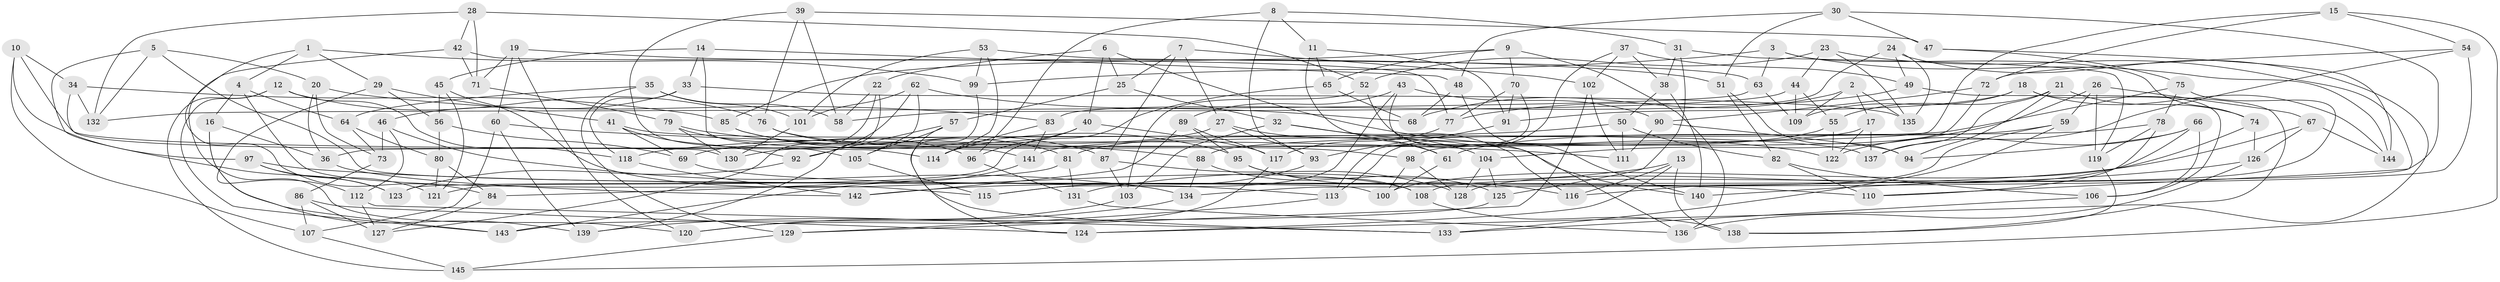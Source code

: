// Generated by graph-tools (version 1.1) at 2025/50/03/09/25 03:50:56]
// undirected, 145 vertices, 290 edges
graph export_dot {
graph [start="1"]
  node [color=gray90,style=filled];
  1;
  2;
  3;
  4;
  5;
  6;
  7;
  8;
  9;
  10;
  11;
  12;
  13;
  14;
  15;
  16;
  17;
  18;
  19;
  20;
  21;
  22;
  23;
  24;
  25;
  26;
  27;
  28;
  29;
  30;
  31;
  32;
  33;
  34;
  35;
  36;
  37;
  38;
  39;
  40;
  41;
  42;
  43;
  44;
  45;
  46;
  47;
  48;
  49;
  50;
  51;
  52;
  53;
  54;
  55;
  56;
  57;
  58;
  59;
  60;
  61;
  62;
  63;
  64;
  65;
  66;
  67;
  68;
  69;
  70;
  71;
  72;
  73;
  74;
  75;
  76;
  77;
  78;
  79;
  80;
  81;
  82;
  83;
  84;
  85;
  86;
  87;
  88;
  89;
  90;
  91;
  92;
  93;
  94;
  95;
  96;
  97;
  98;
  99;
  100;
  101;
  102;
  103;
  104;
  105;
  106;
  107;
  108;
  109;
  110;
  111;
  112;
  113;
  114;
  115;
  116;
  117;
  118;
  119;
  120;
  121;
  122;
  123;
  124;
  125;
  126;
  127;
  128;
  129;
  130;
  131;
  132;
  133;
  134;
  135;
  136;
  137;
  138;
  139;
  140;
  141;
  142;
  143;
  144;
  145;
  1 -- 4;
  1 -- 29;
  1 -- 84;
  1 -- 99;
  2 -- 68;
  2 -- 17;
  2 -- 135;
  2 -- 109;
  3 -- 144;
  3 -- 99;
  3 -- 63;
  3 -- 74;
  4 -- 16;
  4 -- 64;
  4 -- 115;
  5 -- 20;
  5 -- 100;
  5 -- 132;
  5 -- 123;
  6 -- 122;
  6 -- 22;
  6 -- 40;
  6 -- 25;
  7 -- 102;
  7 -- 27;
  7 -- 87;
  7 -- 25;
  8 -- 93;
  8 -- 96;
  8 -- 11;
  8 -- 31;
  9 -- 65;
  9 -- 136;
  9 -- 85;
  9 -- 70;
  10 -- 107;
  10 -- 114;
  10 -- 34;
  10 -- 97;
  11 -- 61;
  11 -- 65;
  11 -- 91;
  12 -- 145;
  12 -- 118;
  12 -- 76;
  12 -- 143;
  13 -- 124;
  13 -- 138;
  13 -- 131;
  13 -- 116;
  14 -- 33;
  14 -- 48;
  14 -- 141;
  14 -- 45;
  15 -- 54;
  15 -- 36;
  15 -- 145;
  15 -- 72;
  16 -- 139;
  16 -- 143;
  16 -- 36;
  17 -- 130;
  17 -- 122;
  17 -- 137;
  18 -- 144;
  18 -- 106;
  18 -- 109;
  18 -- 91;
  19 -- 71;
  19 -- 120;
  19 -- 51;
  19 -- 60;
  20 -- 83;
  20 -- 73;
  20 -- 36;
  21 -- 74;
  21 -- 94;
  21 -- 55;
  21 -- 137;
  22 -- 127;
  22 -- 58;
  22 -- 139;
  23 -- 52;
  23 -- 44;
  23 -- 110;
  23 -- 135;
  24 -- 135;
  24 -- 83;
  24 -- 124;
  24 -- 49;
  25 -- 32;
  25 -- 57;
  26 -- 67;
  26 -- 119;
  26 -- 59;
  26 -- 104;
  27 -- 69;
  27 -- 61;
  27 -- 93;
  28 -- 71;
  28 -- 132;
  28 -- 52;
  28 -- 42;
  29 -- 112;
  29 -- 41;
  29 -- 56;
  30 -- 123;
  30 -- 48;
  30 -- 51;
  30 -- 47;
  31 -- 119;
  31 -- 125;
  31 -- 38;
  32 -- 116;
  32 -- 104;
  32 -- 103;
  33 -- 46;
  33 -- 135;
  33 -- 118;
  34 -- 130;
  34 -- 132;
  34 -- 85;
  35 -- 58;
  35 -- 101;
  35 -- 64;
  35 -- 129;
  36 -- 142;
  37 -- 49;
  37 -- 102;
  37 -- 113;
  37 -- 38;
  38 -- 140;
  38 -- 50;
  39 -- 47;
  39 -- 58;
  39 -- 105;
  39 -- 76;
  40 -- 117;
  40 -- 114;
  40 -- 96;
  41 -- 137;
  41 -- 69;
  41 -- 92;
  42 -- 77;
  42 -- 120;
  42 -- 71;
  43 -- 89;
  43 -- 136;
  43 -- 90;
  43 -- 115;
  44 -- 109;
  44 -- 55;
  44 -- 58;
  45 -- 121;
  45 -- 56;
  45 -- 108;
  46 -- 73;
  46 -- 112;
  46 -- 134;
  47 -- 75;
  47 -- 144;
  48 -- 68;
  48 -- 140;
  49 -- 138;
  49 -- 77;
  50 -- 118;
  50 -- 82;
  50 -- 111;
  51 -- 94;
  51 -- 82;
  52 -- 103;
  52 -- 140;
  53 -- 63;
  53 -- 101;
  53 -- 114;
  53 -- 99;
  54 -- 72;
  54 -- 137;
  54 -- 134;
  55 -- 81;
  55 -- 122;
  56 -- 69;
  56 -- 80;
  57 -- 92;
  57 -- 105;
  57 -- 133;
  59 -- 61;
  59 -- 116;
  59 -- 133;
  60 -- 111;
  60 -- 107;
  60 -- 139;
  61 -- 100;
  62 -- 101;
  62 -- 68;
  62 -- 92;
  62 -- 105;
  63 -- 109;
  63 -- 132;
  64 -- 73;
  64 -- 80;
  65 -- 121;
  65 -- 68;
  66 -- 128;
  66 -- 94;
  66 -- 106;
  66 -- 122;
  67 -- 144;
  67 -- 126;
  67 -- 142;
  69 -- 113;
  70 -- 113;
  70 -- 91;
  70 -- 77;
  71 -- 79;
  72 -- 90;
  72 -- 98;
  73 -- 86;
  74 -- 126;
  74 -- 100;
  75 -- 78;
  75 -- 108;
  75 -- 141;
  76 -- 81;
  76 -- 98;
  77 -- 117;
  78 -- 119;
  78 -- 88;
  78 -- 110;
  79 -- 88;
  79 -- 96;
  79 -- 130;
  80 -- 84;
  80 -- 121;
  81 -- 84;
  81 -- 131;
  82 -- 110;
  82 -- 106;
  83 -- 141;
  83 -- 114;
  84 -- 127;
  85 -- 87;
  85 -- 95;
  86 -- 127;
  86 -- 124;
  86 -- 107;
  87 -- 103;
  87 -- 128;
  88 -- 134;
  88 -- 125;
  89 -- 95;
  89 -- 117;
  89 -- 142;
  90 -- 111;
  90 -- 94;
  91 -- 93;
  92 -- 123;
  93 -- 115;
  95 -- 108;
  95 -- 116;
  96 -- 131;
  97 -- 121;
  97 -- 123;
  97 -- 110;
  98 -- 100;
  98 -- 128;
  99 -- 124;
  101 -- 130;
  102 -- 129;
  102 -- 111;
  103 -- 120;
  104 -- 125;
  104 -- 128;
  105 -- 115;
  106 -- 133;
  107 -- 145;
  108 -- 138;
  112 -- 133;
  112 -- 127;
  113 -- 129;
  117 -- 120;
  118 -- 142;
  119 -- 138;
  125 -- 143;
  126 -- 140;
  126 -- 136;
  129 -- 145;
  131 -- 136;
  134 -- 139;
  141 -- 143;
}

